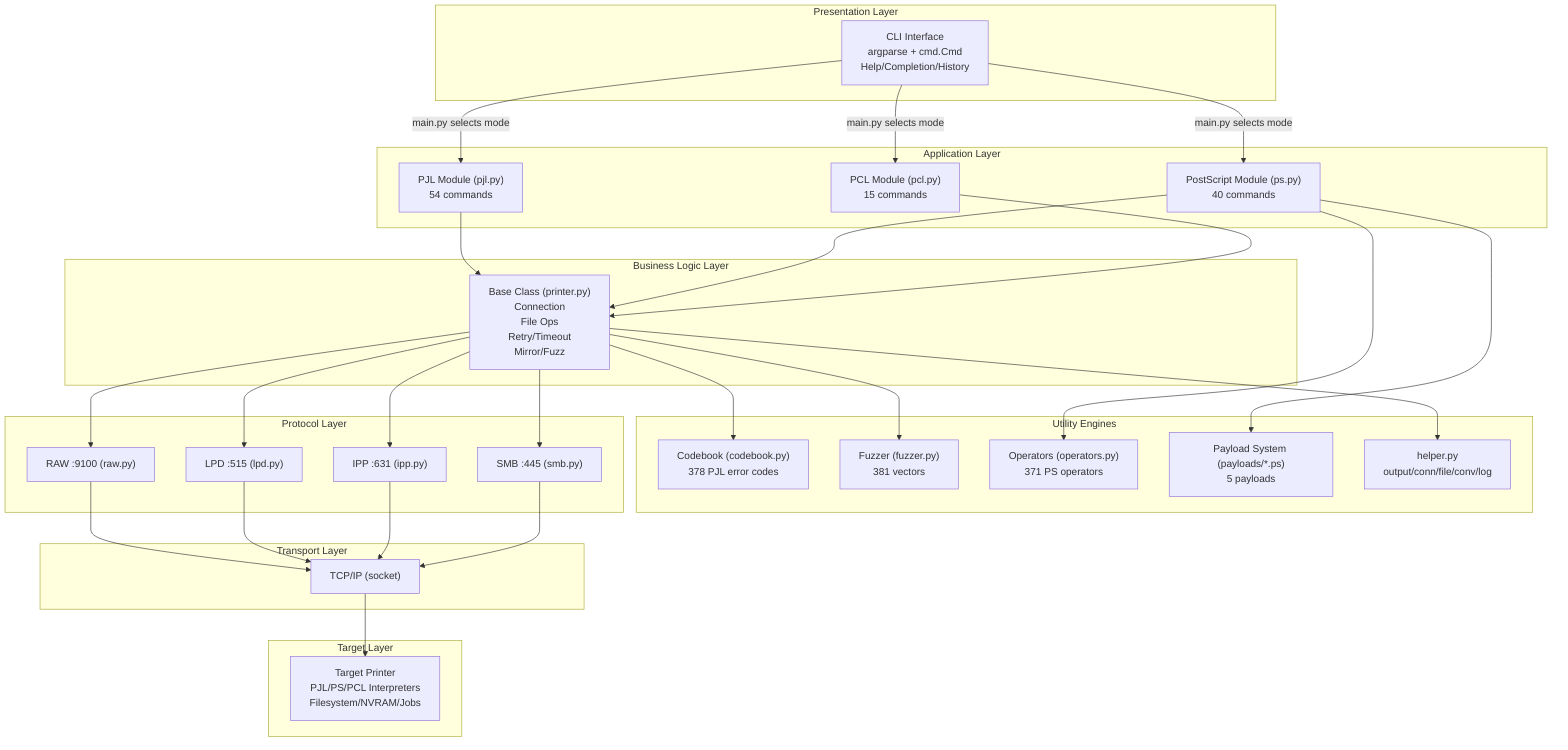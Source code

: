 %% PrinterReaper v2.4.2 - Layered Architecture
%% Generates: diagrams/png/architecture_layered.png
flowchart TB
    subgraph L1[Presentation Layer]
      CLI["CLI Interface<br/>argparse + cmd.Cmd<br/>Help/Completion/History"]
    end

    subgraph L2[Application Layer]
      PJL["PJL Module (pjl.py)<br/>54 commands"]
      PS["PostScript Module (ps.py)<br/>40 commands"]
      PCL["PCL Module (pcl.py)<br/>15 commands"]
    end

    subgraph L3[Business Logic Layer]
      PRINTER["Base Class (printer.py)<br/>Connection<br/>File Ops<br/>Retry/Timeout<br/>Mirror/Fuzz"]
    end

    subgraph L4[Utility Engines]
      CODEBOOK["Codebook (codebook.py)<br/>378 PJL error codes"]
      FUZZER["Fuzzer (fuzzer.py)<br/>381 vectors"]
      OPERATORS["Operators (operators.py)<br/>371 PS operators"]
      PAYLOADS["Payload System (payloads/*.ps)<br/>5 payloads"]
      HELPER["helper.py<br/>output/conn/file/conv/log"]
    end

    subgraph L5[Protocol Layer]
      RAW["RAW :9100 (raw.py)"]
      LPD["LPD :515 (lpd.py)"]
      IPP["IPP :631 (ipp.py)"]
      SMB["SMB :445 (smb.py)"]
    end

    subgraph L6[Transport Layer]
      TCP["TCP/IP (socket)"]
    end

    subgraph L7[Target Layer]
      PRN["Target Printer<br/>PJL/PS/PCL Interpreters<br/>Filesystem/NVRAM/Jobs"]
    end

    CLI -->|main.py selects mode| PJL
    CLI -->|main.py selects mode| PS
    CLI -->|main.py selects mode| PCL
    PJL --> PRINTER
    PS --> PRINTER
    PCL --> PRINTER
    PRINTER --> HELPER
    PRINTER --> CODEBOOK
    PRINTER --> FUZZER
    PS --> OPERATORS
    PS --> PAYLOADS
    PRINTER --> RAW
    PRINTER --> LPD
    PRINTER --> IPP
    PRINTER --> SMB
    RAW --> TCP --> PRN
    LPD --> TCP
    IPP --> TCP
    SMB --> TCP